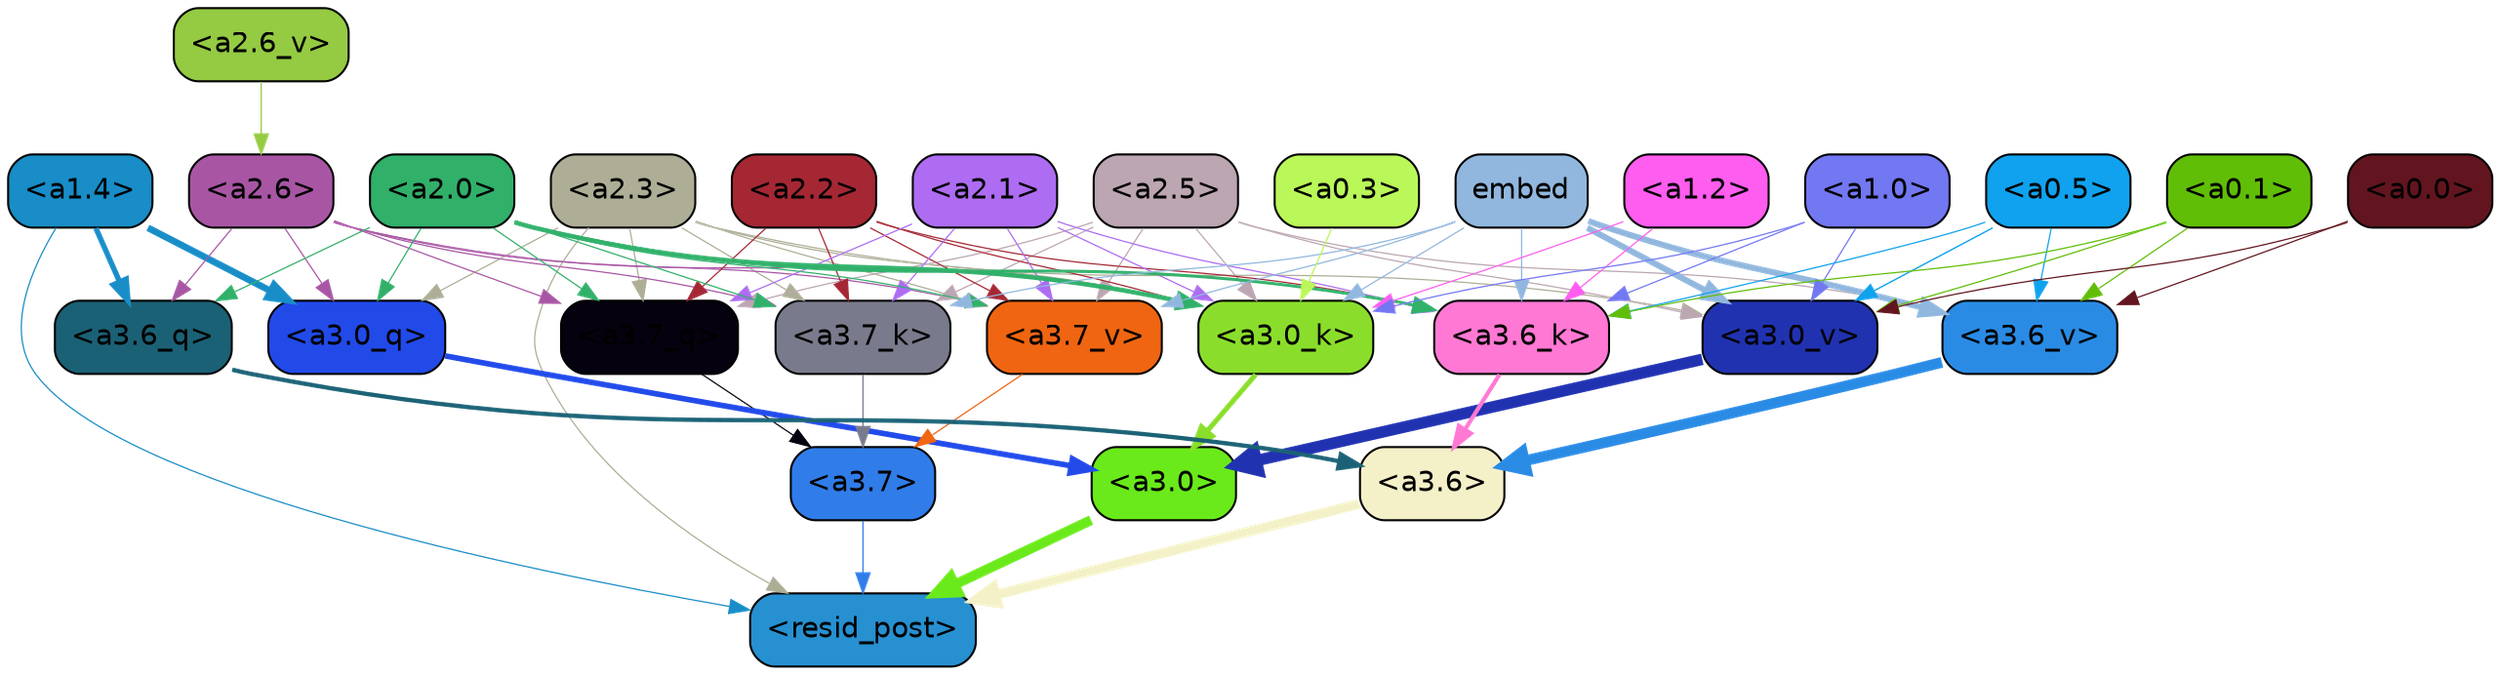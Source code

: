 strict digraph "" {
	graph [bgcolor=transparent,
		layout=dot,
		overlap=false,
		splines=true
	];
	"<a3.7>"	[color=black,
		fillcolor="#307dea",
		fontname=Helvetica,
		shape=box,
		style="filled, rounded"];
	"<resid_post>"	[color=black,
		fillcolor="#2790d1",
		fontname=Helvetica,
		shape=box,
		style="filled, rounded"];
	"<a3.7>" -> "<resid_post>"	[color="#307dea",
		penwidth=0.6];
	"<a3.6>"	[color=black,
		fillcolor="#f4f1c9",
		fontname=Helvetica,
		shape=box,
		style="filled, rounded"];
	"<a3.6>" -> "<resid_post>"	[color="#f4f1c9",
		penwidth=4.751612067222595];
	"<a3.0>"	[color=black,
		fillcolor="#6aea1a",
		fontname=Helvetica,
		shape=box,
		style="filled, rounded"];
	"<a3.0>" -> "<resid_post>"	[color="#6aea1a",
		penwidth=4.884142994880676];
	"<a2.3>"	[color=black,
		fillcolor="#aeae97",
		fontname=Helvetica,
		shape=box,
		style="filled, rounded"];
	"<a2.3>" -> "<resid_post>"	[color="#aeae97",
		penwidth=0.6];
	"<a3.7_q>"	[color=black,
		fillcolor="#06010e",
		fontname=Helvetica,
		shape=box,
		style="filled, rounded"];
	"<a2.3>" -> "<a3.7_q>"	[color="#aeae97",
		penwidth=0.6];
	"<a3.0_q>"	[color=black,
		fillcolor="#214ae9",
		fontname=Helvetica,
		shape=box,
		style="filled, rounded"];
	"<a2.3>" -> "<a3.0_q>"	[color="#aeae97",
		penwidth=0.6];
	"<a3.7_k>"	[color=black,
		fillcolor="#797b8c",
		fontname=Helvetica,
		shape=box,
		style="filled, rounded"];
	"<a2.3>" -> "<a3.7_k>"	[color="#aeae97",
		penwidth=0.6];
	"<a3.0_k>"	[color=black,
		fillcolor="#8ade2b",
		fontname=Helvetica,
		shape=box,
		style="filled, rounded"];
	"<a2.3>" -> "<a3.0_k>"	[color="#aeae97",
		penwidth=0.6];
	"<a3.7_v>"	[color=black,
		fillcolor="#ef6511",
		fontname=Helvetica,
		shape=box,
		style="filled, rounded"];
	"<a2.3>" -> "<a3.7_v>"	[color="#aeae97",
		penwidth=0.6];
	"<a3.0_v>"	[color=black,
		fillcolor="#2132b1",
		fontname=Helvetica,
		shape=box,
		style="filled, rounded"];
	"<a2.3>" -> "<a3.0_v>"	[color="#aeae97",
		penwidth=0.6];
	"<a1.4>"	[color=black,
		fillcolor="#188dc7",
		fontname=Helvetica,
		shape=box,
		style="filled, rounded"];
	"<a1.4>" -> "<resid_post>"	[color="#188dc7",
		penwidth=0.6];
	"<a3.6_q>"	[color=black,
		fillcolor="#1b6175",
		fontname=Helvetica,
		shape=box,
		style="filled, rounded"];
	"<a1.4>" -> "<a3.6_q>"	[color="#188dc7",
		penwidth=2.6469622254371643];
	"<a1.4>" -> "<a3.0_q>"	[color="#188dc7",
		penwidth=3.3040847778320312];
	"<a3.7_q>" -> "<a3.7>"	[color="#06010e",
		penwidth=0.6];
	"<a3.6_q>" -> "<a3.6>"	[color="#1b6175",
		penwidth=2.091020345687866];
	"<a3.0_q>" -> "<a3.0>"	[color="#214ae9",
		penwidth=2.7421876192092896];
	"<a3.7_k>" -> "<a3.7>"	[color="#797b8c",
		penwidth=0.6];
	"<a3.6_k>"	[color=black,
		fillcolor="#ff78d3",
		fontname=Helvetica,
		shape=box,
		style="filled, rounded"];
	"<a3.6_k>" -> "<a3.6>"	[color="#ff78d3",
		penwidth=2.048597991466522];
	"<a3.0_k>" -> "<a3.0>"	[color="#8ade2b",
		penwidth=2.476402521133423];
	"<a3.7_v>" -> "<a3.7>"	[color="#ef6511",
		penwidth=0.6];
	"<a3.6_v>"	[color=black,
		fillcolor="#2a8be5",
		fontname=Helvetica,
		shape=box,
		style="filled, rounded"];
	"<a3.6_v>" -> "<a3.6>"	[color="#2a8be5",
		penwidth=5.2550448179244995];
	"<a3.0_v>" -> "<a3.0>"	[color="#2132b1",
		penwidth=5.652270674705505];
	"<a2.6>"	[color=black,
		fillcolor="#a856a4",
		fontname=Helvetica,
		shape=box,
		style="filled, rounded"];
	"<a2.6>" -> "<a3.7_q>"	[color="#a856a4",
		penwidth=0.6];
	"<a2.6>" -> "<a3.6_q>"	[color="#a856a4",
		penwidth=0.6];
	"<a2.6>" -> "<a3.0_q>"	[color="#a856a4",
		penwidth=0.6];
	"<a2.6>" -> "<a3.7_k>"	[color="#a856a4",
		penwidth=0.6];
	"<a2.6>" -> "<a3.0_k>"	[color="#a856a4",
		penwidth=0.6];
	"<a2.6>" -> "<a3.7_v>"	[color="#a856a4",
		penwidth=0.6];
	"<a2.5>"	[color=black,
		fillcolor="#bba6b2",
		fontname=Helvetica,
		shape=box,
		style="filled, rounded"];
	"<a2.5>" -> "<a3.7_q>"	[color="#bba6b2",
		penwidth=0.6];
	"<a2.5>" -> "<a3.7_k>"	[color="#bba6b2",
		penwidth=0.6];
	"<a2.5>" -> "<a3.0_k>"	[color="#bba6b2",
		penwidth=0.6];
	"<a2.5>" -> "<a3.7_v>"	[color="#bba6b2",
		penwidth=0.6];
	"<a2.5>" -> "<a3.6_v>"	[color="#bba6b2",
		penwidth=0.6];
	"<a2.5>" -> "<a3.0_v>"	[color="#bba6b2",
		penwidth=0.6];
	"<a2.2>"	[color=black,
		fillcolor="#a52734",
		fontname=Helvetica,
		shape=box,
		style="filled, rounded"];
	"<a2.2>" -> "<a3.7_q>"	[color="#a52734",
		penwidth=0.6];
	"<a2.2>" -> "<a3.7_k>"	[color="#a52734",
		penwidth=0.6];
	"<a2.2>" -> "<a3.6_k>"	[color="#a52734",
		penwidth=0.6];
	"<a2.2>" -> "<a3.0_k>"	[color="#a52734",
		penwidth=0.6];
	"<a2.2>" -> "<a3.7_v>"	[color="#a52734",
		penwidth=0.6];
	"<a2.1>"	[color=black,
		fillcolor="#ad6cf1",
		fontname=Helvetica,
		shape=box,
		style="filled, rounded"];
	"<a2.1>" -> "<a3.7_q>"	[color="#ad6cf1",
		penwidth=0.6];
	"<a2.1>" -> "<a3.7_k>"	[color="#ad6cf1",
		penwidth=0.6];
	"<a2.1>" -> "<a3.6_k>"	[color="#ad6cf1",
		penwidth=0.6];
	"<a2.1>" -> "<a3.0_k>"	[color="#ad6cf1",
		penwidth=0.6];
	"<a2.1>" -> "<a3.7_v>"	[color="#ad6cf1",
		penwidth=0.6];
	"<a2.0>"	[color=black,
		fillcolor="#31b06a",
		fontname=Helvetica,
		shape=box,
		style="filled, rounded"];
	"<a2.0>" -> "<a3.7_q>"	[color="#31b06a",
		penwidth=0.6];
	"<a2.0>" -> "<a3.6_q>"	[color="#31b06a",
		penwidth=0.6];
	"<a2.0>" -> "<a3.0_q>"	[color="#31b06a",
		penwidth=0.6];
	"<a2.0>" -> "<a3.7_k>"	[color="#31b06a",
		penwidth=0.6];
	"<a2.0>" -> "<a3.6_k>"	[color="#31b06a",
		penwidth=1.4757367372512817];
	"<a2.0>" -> "<a3.0_k>"	[color="#31b06a",
		penwidth=2.2137351036071777];
	"<a2.0>" -> "<a3.7_v>"	[color="#31b06a",
		penwidth=0.6];
	embed	[color=black,
		fillcolor="#91b7de",
		fontname=Helvetica,
		shape=box,
		style="filled, rounded"];
	embed -> "<a3.7_k>"	[color="#91b7de",
		penwidth=0.6];
	embed -> "<a3.6_k>"	[color="#91b7de",
		penwidth=0.6];
	embed -> "<a3.0_k>"	[color="#91b7de",
		penwidth=0.6];
	embed -> "<a3.7_v>"	[color="#91b7de",
		penwidth=0.6];
	embed -> "<a3.6_v>"	[color="#91b7de",
		penwidth=2.9582033157348633];
	embed -> "<a3.0_v>"	[color="#91b7de",
		penwidth=2.972973108291626];
	"<a1.2>"	[color=black,
		fillcolor="#ff5def",
		fontname=Helvetica,
		shape=box,
		style="filled, rounded"];
	"<a1.2>" -> "<a3.6_k>"	[color="#ff5def",
		penwidth=0.6];
	"<a1.2>" -> "<a3.0_k>"	[color="#ff5def",
		penwidth=0.6];
	"<a1.0>"	[color=black,
		fillcolor="#7277f2",
		fontname=Helvetica,
		shape=box,
		style="filled, rounded"];
	"<a1.0>" -> "<a3.6_k>"	[color="#7277f2",
		penwidth=0.6];
	"<a1.0>" -> "<a3.0_k>"	[color="#7277f2",
		penwidth=0.6];
	"<a1.0>" -> "<a3.0_v>"	[color="#7277f2",
		penwidth=0.6];
	"<a0.5>"	[color=black,
		fillcolor="#10a2ee",
		fontname=Helvetica,
		shape=box,
		style="filled, rounded"];
	"<a0.5>" -> "<a3.6_k>"	[color="#10a2ee",
		penwidth=0.6];
	"<a0.5>" -> "<a3.6_v>"	[color="#10a2ee",
		penwidth=0.6];
	"<a0.5>" -> "<a3.0_v>"	[color="#10a2ee",
		penwidth=0.6790935099124908];
	"<a0.1>"	[color=black,
		fillcolor="#60be07",
		fontname=Helvetica,
		shape=box,
		style="filled, rounded"];
	"<a0.1>" -> "<a3.6_k>"	[color="#60be07",
		penwidth=0.6];
	"<a0.1>" -> "<a3.6_v>"	[color="#60be07",
		penwidth=0.6];
	"<a0.1>" -> "<a3.0_v>"	[color="#60be07",
		penwidth=0.6];
	"<a0.3>"	[color=black,
		fillcolor="#baf759",
		fontname=Helvetica,
		shape=box,
		style="filled, rounded"];
	"<a0.3>" -> "<a3.0_k>"	[color="#baf759",
		penwidth=0.6];
	"<a0.0>"	[color=black,
		fillcolor="#62151e",
		fontname=Helvetica,
		shape=box,
		style="filled, rounded"];
	"<a0.0>" -> "<a3.6_v>"	[color="#62151e",
		penwidth=0.6];
	"<a0.0>" -> "<a3.0_v>"	[color="#62151e",
		penwidth=0.6];
	"<a2.6_v>"	[color=black,
		fillcolor="#95ca43",
		fontname=Helvetica,
		shape=box,
		style="filled, rounded"];
	"<a2.6_v>" -> "<a2.6>"	[color="#95ca43",
		penwidth=0.6];
}
